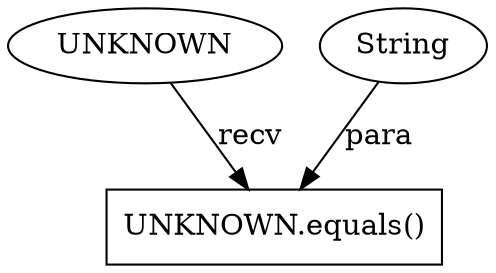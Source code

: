 digraph "11776" {
1 [label="UNKNOWN.equals()" shape=box]
2 [label="UNKNOWN" shape=ellipse]
3 [label="String" shape=ellipse]
2 -> 1 [label="recv"];
3 -> 1 [label="para"];
}